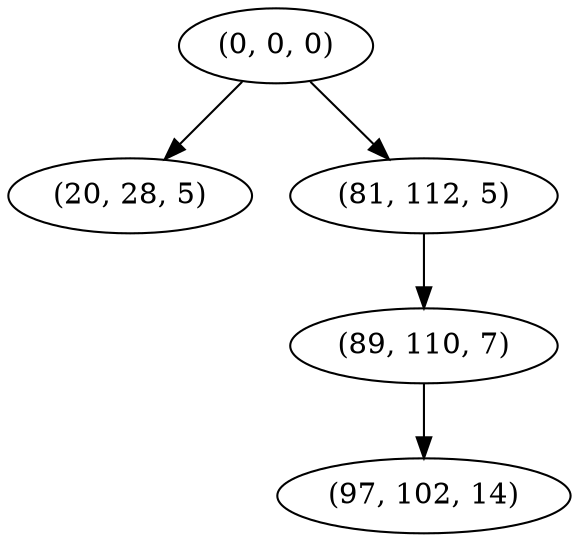 digraph tree {
    "(0, 0, 0)";
    "(20, 28, 5)";
    "(81, 112, 5)";
    "(89, 110, 7)";
    "(97, 102, 14)";
    "(0, 0, 0)" -> "(20, 28, 5)";
    "(0, 0, 0)" -> "(81, 112, 5)";
    "(81, 112, 5)" -> "(89, 110, 7)";
    "(89, 110, 7)" -> "(97, 102, 14)";
}
